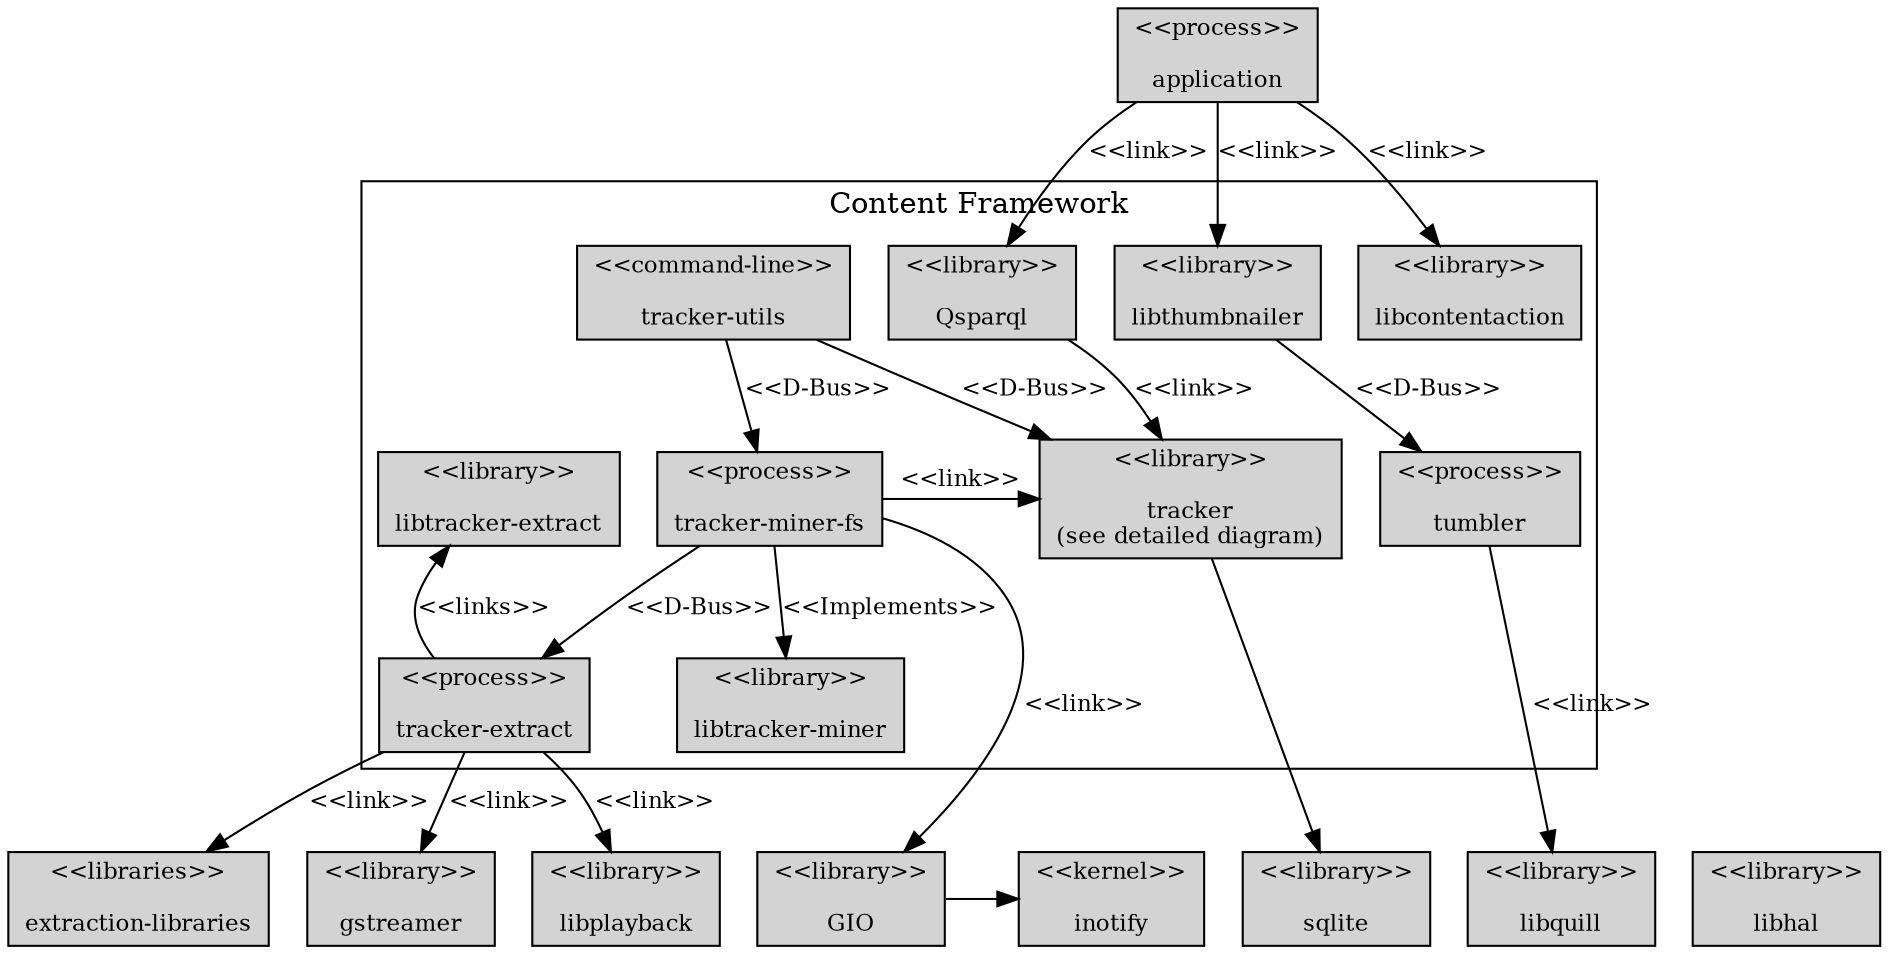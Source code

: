 /*
 * Structural view of Content Framework
 *
 * Generate PNG with: dot -Tpng tracker-structural-view.dot
 * View the diagram: dotty tracker-structural-view.dot
*/

digraph G {

  graph [size="640,480"];
  node [shape=box, style=filled, fontsize=11];
  edge [fontsize=11];

  { rank=source
    app [label="<<process>>\n\napplication"];
  }

  subgraph cluster0 { 
    label="Content Framework"

    qsparql [label="<<library>>\n\nQsparql"];
    libthumbnailer [label="<<library>>\n\nlibthumbnailer"];
    libcontentaction [label="<<library>>\n\nlibcontentaction"];
    trackerutils [label="<<command-line>>\n\ntracker-utils"];
    tracker [label="<<library>>\n\ntracker\n(see detailed diagram)"];

    trackerextract [label="<<process>>\n\ntracker-extract"];
    libtrackerextract [label="<<library>>\n\nlibtracker-extract"];
    trackerextract -> libtrackerextract [label="<<links>>"];

    trackerminerfs [label="<<process>>\n\ntracker-miner-fs"];
    libtrackerminer [label="<<library>>\n\nlibtracker-miner"];

    tumbler [label="<<process>>\n\ntumbler"];

    {rank=same; tracker; trackerminerfs; libtrackerextract};

    libthumbnailer -> tumbler [label="<<D-Bus>>"]
    qsparql -> tracker [label="<<link>>"]

    trackerminerfs -> trackerextract [label="<<D-Bus>>"]
    trackerminerfs -> libtrackerminer [label="<<Implements>>"]
    trackerminerfs -> tracker [label="<<link>>"]

    trackerutils -> tracker [label="<<D-Bus>>"]
    trackerutils -> trackerminerfs [label="<<D-Bus>>"]
    
  }

  {
    rank=sink
    extractionlibs [label="<<libraries>>\n\nextraction-libraries"];
    gstreamer [label="<<library>>\n\ngstreamer"];
    libhal [label="<<library>>\n\nlibhal"];
    libquill [label="<<library>>\n\nlibquill"];
    libplayback [label="<<library>>\n\nlibplayback"];
    sqlite [label="<<library>>\n\nsqlite" ];    

    gio [label="<<library>>\n\nGIO"];
    inotify [label="<<kernel>>\n\ninotify"];
    gio -> inotify;
  }

  app -> qsparql [label="<<link>>"]
  app -> libthumbnailer [label="<<link>>"]
  app -> libcontentaction [label="<<link>>"]

  trackerextract -> extractionlibs [label="<<link>>"]
  trackerextract -> gstreamer [label="<<link>>"]
  trackerextract -> libplayback [label="<<link>>"]
  
//  trackerstore -> libhal [label="<<link>>"]
//  trackerminerfs -> libhal [label="<<link>>"]
  
  trackerminerfs -> gio  [label="<<link>>"]

  tumbler -> libquill [label="<<link>>"]
  tracker -> sqlite 
  
}

